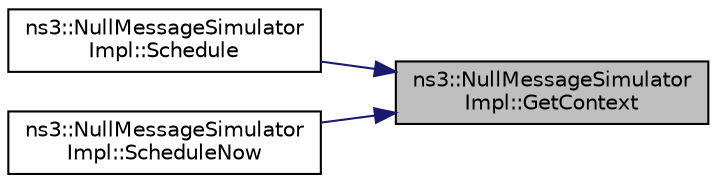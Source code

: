 digraph "ns3::NullMessageSimulatorImpl::GetContext"
{
 // LATEX_PDF_SIZE
  edge [fontname="Helvetica",fontsize="10",labelfontname="Helvetica",labelfontsize="10"];
  node [fontname="Helvetica",fontsize="10",shape=record];
  rankdir="RL";
  Node1 [label="ns3::NullMessageSimulator\lImpl::GetContext",height=0.2,width=0.4,color="black", fillcolor="grey75", style="filled", fontcolor="black",tooltip="Get the current simulation context."];
  Node1 -> Node2 [dir="back",color="midnightblue",fontsize="10",style="solid",fontname="Helvetica"];
  Node2 [label="ns3::NullMessageSimulator\lImpl::Schedule",height=0.2,width=0.4,color="black", fillcolor="white", style="filled",URL="$classns3_1_1_null_message_simulator_impl.html#a632295ee391bb8451dead5b7fb7168f2",tooltip="Schedule a future event execution (in the same context)."];
  Node1 -> Node3 [dir="back",color="midnightblue",fontsize="10",style="solid",fontname="Helvetica"];
  Node3 [label="ns3::NullMessageSimulator\lImpl::ScheduleNow",height=0.2,width=0.4,color="black", fillcolor="white", style="filled",URL="$classns3_1_1_null_message_simulator_impl.html#a9d4d44def3ebab5d2e1d96c0707889ab",tooltip="Schedule an event to run at the current virtual time."];
}
